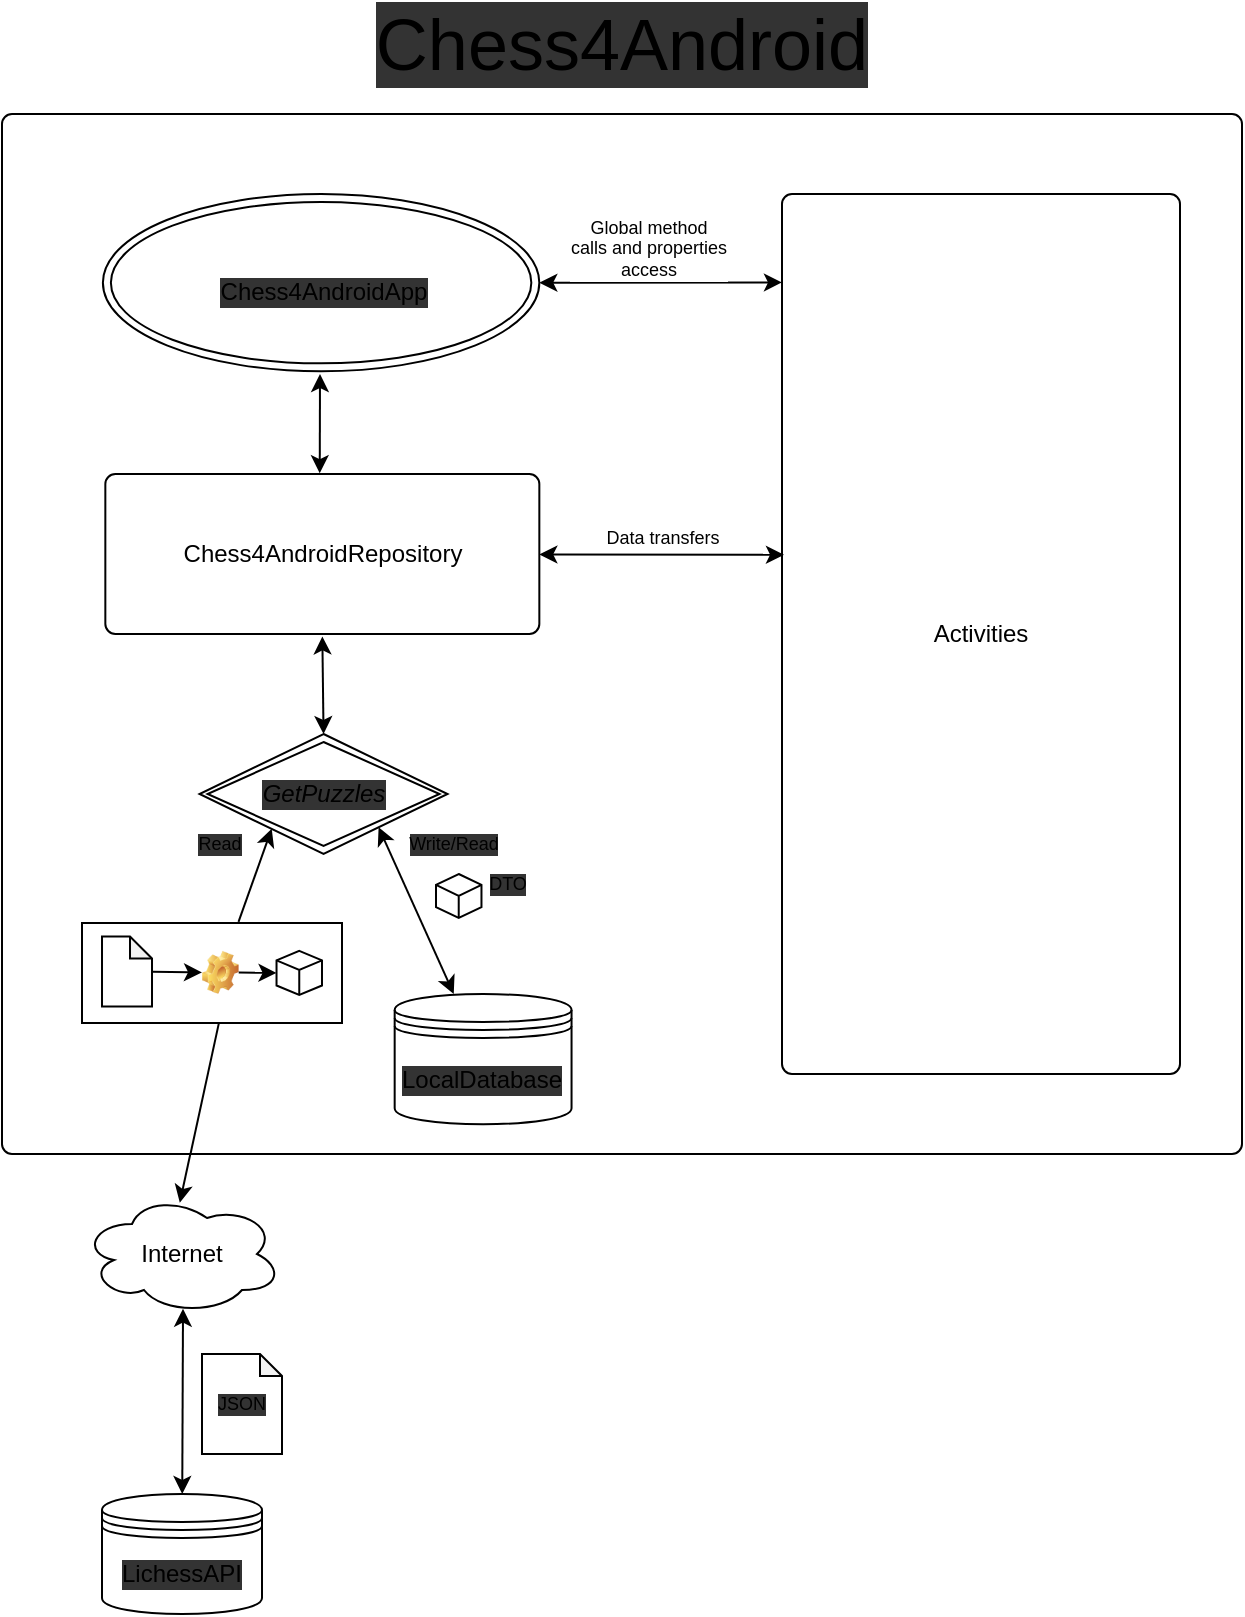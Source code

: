 <mxfile version="16.0.0" type="device"><diagram id="gSA0QJ8_TaxtikFduS6Q" name="Page-1"><mxGraphModel dx="755" dy="378" grid="1" gridSize="10" guides="1" tooltips="1" connect="1" arrows="1" fold="1" page="1" pageScale="1" pageWidth="827" pageHeight="1169" math="0" shadow="0"><root><mxCell id="0"/><mxCell id="1" parent="0"/><mxCell id="Btx8fg46r-GMxTL2i_7W-48" style="edgeStyle=none;rounded=0;orthogonalLoop=1;jettySize=auto;html=1;exitX=0;exitY=1;exitDx=0;exitDy=0;entryX=0.489;entryY=0.072;entryDx=0;entryDy=0;entryPerimeter=0;fontSize=36;startArrow=classic;startFill=1;endArrow=classic;endFill=1;strokeWidth=1;" edge="1" parent="1" source="Btx8fg46r-GMxTL2i_7W-41" target="Btx8fg46r-GMxTL2i_7W-25"><mxGeometry relative="1" as="geometry"/></mxCell><mxCell id="Btx8fg46r-GMxTL2i_7W-20" value="" style="rounded=1;absoluteArcSize=1;html=1;arcSize=10;" vertex="1" parent="1"><mxGeometry x="20" y="120" width="620" height="520" as="geometry"/></mxCell><mxCell id="Btx8fg46r-GMxTL2i_7W-21" value="" style="html=1;shape=mxgraph.er.anchor;whiteSpace=wrap;" vertex="1" parent="Btx8fg46r-GMxTL2i_7W-20"><mxGeometry width="310.0" height="454.472" as="geometry"/></mxCell><mxCell id="Btx8fg46r-GMxTL2i_7W-22" value="Activities" style="rounded=1;absoluteArcSize=1;html=1;arcSize=10;whiteSpace=wrap;points=[];strokeColor=inherit;fillColor=inherit;" vertex="1" parent="Btx8fg46r-GMxTL2i_7W-20"><mxGeometry x="390" y="40" width="199" height="440" as="geometry"/></mxCell><mxCell id="Btx8fg46r-GMxTL2i_7W-73" value="Data transfers" style="edgeStyle=none;rounded=0;orthogonalLoop=1;jettySize=auto;html=1;entryX=0.005;entryY=0.41;entryDx=0;entryDy=0;entryPerimeter=0;fontSize=9;startArrow=classic;startFill=1;endArrow=classic;endFill=1;endSize=6;strokeWidth=1;labelPosition=center;verticalLabelPosition=top;align=center;verticalAlign=bottom;" edge="1" parent="Btx8fg46r-GMxTL2i_7W-20" source="Btx8fg46r-GMxTL2i_7W-24" target="Btx8fg46r-GMxTL2i_7W-22"><mxGeometry relative="1" as="geometry"/></mxCell><mxCell id="Btx8fg46r-GMxTL2i_7W-24" value="Chess4AndroidRepository" style="rounded=1;absoluteArcSize=1;html=1;arcSize=10;whiteSpace=wrap;points=[];strokeColor=inherit;fillColor=inherit;" vertex="1" parent="Btx8fg46r-GMxTL2i_7W-20"><mxGeometry x="51.67" y="180" width="217" height="80" as="geometry"/></mxCell><mxCell id="Btx8fg46r-GMxTL2i_7W-74" style="edgeStyle=none;rounded=0;orthogonalLoop=1;jettySize=auto;html=1;entryX=0.629;entryY=0.162;entryDx=0;entryDy=0;entryPerimeter=0;fontSize=9;startArrow=classic;startFill=1;endArrow=classic;endFill=1;endSize=6;strokeWidth=1;" edge="1" parent="Btx8fg46r-GMxTL2i_7W-20" source="Btx8fg46r-GMxTL2i_7W-30" target="Btx8fg46r-GMxTL2i_7W-20"><mxGeometry relative="1" as="geometry"/></mxCell><mxCell id="Btx8fg46r-GMxTL2i_7W-75" value="Global method&lt;br&gt;calls and properties&lt;br&gt;access" style="edgeLabel;html=1;align=center;verticalAlign=bottom;resizable=0;points=[];fontSize=9;labelPosition=center;verticalLabelPosition=top;" vertex="1" connectable="0" parent="Btx8fg46r-GMxTL2i_7W-74"><mxGeometry x="-0.113" y="-1" relative="1" as="geometry"><mxPoint as="offset"/></mxGeometry></mxCell><mxCell id="Btx8fg46r-GMxTL2i_7W-30" value="" style="ellipse;shape=doubleEllipse;whiteSpace=wrap;html=1;labelBackgroundColor=#FFFFFF;strokeWidth=1;" vertex="1" parent="Btx8fg46r-GMxTL2i_7W-20"><mxGeometry x="50.447" y="39.999" width="218.219" height="88.677" as="geometry"/></mxCell><mxCell id="Btx8fg46r-GMxTL2i_7W-31" value="Chess4AndroidApp" style="text;html=1;strokeColor=none;fillColor=none;align=center;verticalAlign=middle;whiteSpace=wrap;rounded=0;labelBackgroundColor=#333333;" vertex="1" parent="Btx8fg46r-GMxTL2i_7W-20"><mxGeometry x="129.776" y="72.05" width="62.0" height="33.254" as="geometry"/></mxCell><mxCell id="Btx8fg46r-GMxTL2i_7W-47" style="edgeStyle=none;rounded=0;orthogonalLoop=1;jettySize=auto;html=1;entryX=0.722;entryY=0.777;entryDx=0;entryDy=0;fontSize=36;startArrow=classic;startFill=1;endArrow=classic;endFill=1;strokeWidth=1;entryPerimeter=0;" edge="1" parent="Btx8fg46r-GMxTL2i_7W-20" source="Btx8fg46r-GMxTL2i_7W-33" target="Btx8fg46r-GMxTL2i_7W-41"><mxGeometry relative="1" as="geometry"/></mxCell><mxCell id="Btx8fg46r-GMxTL2i_7W-33" value="LocalDatabase" style="shape=datastore;whiteSpace=wrap;html=1;labelBackgroundColor=#333333;strokeWidth=1;" vertex="1" parent="Btx8fg46r-GMxTL2i_7W-20"><mxGeometry x="196.333" y="440" width="88.443" height="65.13" as="geometry"/></mxCell><mxCell id="Btx8fg46r-GMxTL2i_7W-41" value="&lt;i&gt;GetPuzzles&lt;/i&gt;" style="shape=rhombus;double=1;perimeter=rhombusPerimeter;whiteSpace=wrap;html=1;align=center;labelBackgroundColor=#333333;strokeWidth=1;" vertex="1" parent="Btx8fg46r-GMxTL2i_7W-20"><mxGeometry x="98.776" y="310" width="124.0" height="60" as="geometry"/></mxCell><mxCell id="Btx8fg46r-GMxTL2i_7W-43" value="" style="endArrow=classic;html=1;rounded=0;strokeWidth=1;startArrow=classic;startFill=1;entryX=0.5;entryY=0;entryDx=0;entryDy=0;endFill=1;exitX=0.5;exitY=1.015;exitDx=0;exitDy=0;exitPerimeter=0;" edge="1" parent="Btx8fg46r-GMxTL2i_7W-20" source="Btx8fg46r-GMxTL2i_7W-24" target="Btx8fg46r-GMxTL2i_7W-41"><mxGeometry relative="1" as="geometry"><mxPoint x="206.667" y="330" as="sourcePoint"/><mxPoint x="372.0" y="330" as="targetPoint"/></mxGeometry></mxCell><mxCell id="Btx8fg46r-GMxTL2i_7W-57" value="" style="html=1;whiteSpace=wrap;shape=isoCube2;backgroundOutline=1;isoAngle=15;labelBackgroundColor=#333333;fontSize=9;strokeWidth=1;" vertex="1" parent="Btx8fg46r-GMxTL2i_7W-20"><mxGeometry x="217.0" y="380" width="22.733" height="22" as="geometry"/></mxCell><mxCell id="Btx8fg46r-GMxTL2i_7W-65" value="" style="verticalLabelPosition=bottom;verticalAlign=top;html=1;shape=mxgraph.basic.rect;fillColor2=none;strokeWidth=1;size=20;indent=5;labelBackgroundColor=#333333;fontSize=9;" vertex="1" parent="Btx8fg46r-GMxTL2i_7W-20"><mxGeometry x="40" y="404.47" width="130" height="50" as="geometry"/></mxCell><mxCell id="Btx8fg46r-GMxTL2i_7W-59" value="" style="html=1;whiteSpace=wrap;shape=isoCube2;backgroundOutline=1;isoAngle=13.031;labelBackgroundColor=#333333;fontSize=9;strokeWidth=1;" vertex="1" parent="Btx8fg46r-GMxTL2i_7W-20"><mxGeometry x="137.263" y="418.47" width="22.733" height="22" as="geometry"/></mxCell><mxCell id="Btx8fg46r-GMxTL2i_7W-60" value="" style="shape=image;html=1;verticalLabelPosition=bottom;verticalAlign=top;imageAspect=1;aspect=fixed;image=img/clipart/Gear_128x128.png;labelBackgroundColor=#333333;fontSize=9;strokeWidth=1;direction=east;" vertex="1" parent="Btx8fg46r-GMxTL2i_7W-20"><mxGeometry x="100.0" y="418.47" width="18.34" height="21.51" as="geometry"/></mxCell><mxCell id="Btx8fg46r-GMxTL2i_7W-62" style="edgeStyle=none;rounded=0;orthogonalLoop=1;jettySize=auto;html=1;entryX=0;entryY=0.5;entryDx=0;entryDy=0;entryPerimeter=0;fontSize=9;startArrow=none;startFill=0;endArrow=classic;endFill=1;strokeWidth=1;" edge="1" parent="Btx8fg46r-GMxTL2i_7W-20" source="Btx8fg46r-GMxTL2i_7W-60" target="Btx8fg46r-GMxTL2i_7W-59"><mxGeometry relative="1" as="geometry"/></mxCell><mxCell id="Btx8fg46r-GMxTL2i_7W-61" value="" style="shape=note;whiteSpace=wrap;html=1;backgroundOutline=1;darkOpacity=0.05;labelBackgroundColor=#333333;fontSize=36;strokeWidth=1;align=center;size=11;" vertex="1" parent="Btx8fg46r-GMxTL2i_7W-20"><mxGeometry x="50.003" y="411.23" width="25.0" height="35" as="geometry"/></mxCell><mxCell id="Btx8fg46r-GMxTL2i_7W-63" style="edgeStyle=none;rounded=0;orthogonalLoop=1;jettySize=auto;html=1;entryX=0;entryY=0.5;entryDx=0;entryDy=0;fontSize=9;startArrow=none;startFill=0;endArrow=classic;endFill=1;strokeWidth=1;" edge="1" parent="Btx8fg46r-GMxTL2i_7W-20" source="Btx8fg46r-GMxTL2i_7W-61" target="Btx8fg46r-GMxTL2i_7W-60"><mxGeometry relative="1" as="geometry"/></mxCell><mxCell id="Btx8fg46r-GMxTL2i_7W-67" value="" style="endArrow=none;html=1;rounded=0;fontSize=9;strokeWidth=1;exitX=0.152;exitY=1;exitDx=0;exitDy=0;exitPerimeter=0;entryX=0.526;entryY=1.007;entryDx=0;entryDy=0;entryPerimeter=0;" edge="1" parent="Btx8fg46r-GMxTL2i_7W-20" source="Btx8fg46r-GMxTL2i_7W-20" target="Btx8fg46r-GMxTL2i_7W-65"><mxGeometry width="50" height="50" relative="1" as="geometry"><mxPoint x="70" y="480" as="sourcePoint"/><mxPoint x="110" y="460" as="targetPoint"/></mxGeometry></mxCell><mxCell id="Btx8fg46r-GMxTL2i_7W-68" value="" style="endArrow=classic;html=1;rounded=0;fontSize=9;strokeWidth=1;entryX=0.291;entryY=0.789;entryDx=0;entryDy=0;entryPerimeter=0;exitX=0.602;exitY=-0.011;exitDx=0;exitDy=0;exitPerimeter=0;" edge="1" parent="Btx8fg46r-GMxTL2i_7W-20" source="Btx8fg46r-GMxTL2i_7W-65" target="Btx8fg46r-GMxTL2i_7W-41"><mxGeometry width="50" height="50" relative="1" as="geometry"><mxPoint x="120" y="400" as="sourcePoint"/><mxPoint x="120" y="340" as="targetPoint"/></mxGeometry></mxCell><mxCell id="Btx8fg46r-GMxTL2i_7W-69" value="DTO" style="text;html=1;strokeColor=none;fillColor=none;align=center;verticalAlign=middle;whiteSpace=wrap;rounded=0;labelBackgroundColor=#333333;fontSize=9;" vertex="1" parent="Btx8fg46r-GMxTL2i_7W-20"><mxGeometry x="222.78" y="370" width="60" height="30" as="geometry"/></mxCell><mxCell id="Btx8fg46r-GMxTL2i_7W-70" value="" style="endArrow=classic;endFill=1;endSize=6;html=1;rounded=0;fontSize=9;strokeWidth=1;entryX=0.494;entryY=-0.005;entryDx=0;entryDy=0;entryPerimeter=0;startArrow=classic;startFill=1;" edge="1" parent="Btx8fg46r-GMxTL2i_7W-20" target="Btx8fg46r-GMxTL2i_7W-24"><mxGeometry width="160" relative="1" as="geometry"><mxPoint x="159" y="130" as="sourcePoint"/><mxPoint x="380" y="180" as="targetPoint"/></mxGeometry></mxCell><mxCell id="Btx8fg46r-GMxTL2i_7W-76" value="Write/Read" style="text;html=1;strokeColor=none;fillColor=none;align=center;verticalAlign=middle;whiteSpace=wrap;rounded=0;labelBackgroundColor=#333333;fontSize=9;" vertex="1" parent="Btx8fg46r-GMxTL2i_7W-20"><mxGeometry x="196.33" y="350" width="60" height="30" as="geometry"/></mxCell><mxCell id="Btx8fg46r-GMxTL2i_7W-77" value="Read" style="text;html=1;strokeColor=none;fillColor=none;align=center;verticalAlign=middle;whiteSpace=wrap;rounded=0;labelBackgroundColor=#333333;fontSize=9;" vertex="1" parent="Btx8fg46r-GMxTL2i_7W-20"><mxGeometry x="79.17" y="350" width="60" height="30" as="geometry"/></mxCell><mxCell id="Btx8fg46r-GMxTL2i_7W-25" value="Internet" style="ellipse;shape=cloud;whiteSpace=wrap;html=1;align=center;strokeWidth=1;" vertex="1" parent="1"><mxGeometry x="60" y="660" width="100" height="60" as="geometry"/></mxCell><mxCell id="Btx8fg46r-GMxTL2i_7W-32" value="&lt;font style=&quot;font-size: 36px&quot;&gt;Chess4Android&lt;/font&gt;" style="text;html=1;strokeColor=none;fillColor=none;align=center;verticalAlign=middle;whiteSpace=wrap;rounded=0;labelBackgroundColor=#333333;" vertex="1" parent="1"><mxGeometry x="300" y="70" width="60" height="30" as="geometry"/></mxCell><mxCell id="Btx8fg46r-GMxTL2i_7W-50" style="edgeStyle=none;rounded=0;orthogonalLoop=1;jettySize=auto;html=1;entryX=0.505;entryY=0.956;entryDx=0;entryDy=0;entryPerimeter=0;fontSize=36;startArrow=classic;startFill=1;endArrow=classic;endFill=1;strokeWidth=1;" edge="1" parent="1" source="Btx8fg46r-GMxTL2i_7W-49" target="Btx8fg46r-GMxTL2i_7W-25"><mxGeometry relative="1" as="geometry"/></mxCell><mxCell id="Btx8fg46r-GMxTL2i_7W-49" value="LichessAPI" style="shape=datastore;whiteSpace=wrap;html=1;labelBackgroundColor=#333333;strokeWidth=1;" vertex="1" parent="1"><mxGeometry x="70" y="810" width="80" height="60" as="geometry"/></mxCell><mxCell id="Btx8fg46r-GMxTL2i_7W-53" value="" style="shape=note;whiteSpace=wrap;html=1;backgroundOutline=1;darkOpacity=0.05;labelBackgroundColor=#333333;fontSize=36;strokeWidth=1;align=center;size=11;" vertex="1" parent="1"><mxGeometry x="120" y="740" width="40" height="50" as="geometry"/></mxCell><mxCell id="Btx8fg46r-GMxTL2i_7W-54" value="JSON" style="text;html=1;strokeColor=none;fillColor=none;align=center;verticalAlign=middle;whiteSpace=wrap;rounded=0;labelBackgroundColor=#333333;fontSize=9;" vertex="1" parent="1"><mxGeometry x="110" y="750" width="60" height="30" as="geometry"/></mxCell></root></mxGraphModel></diagram></mxfile>